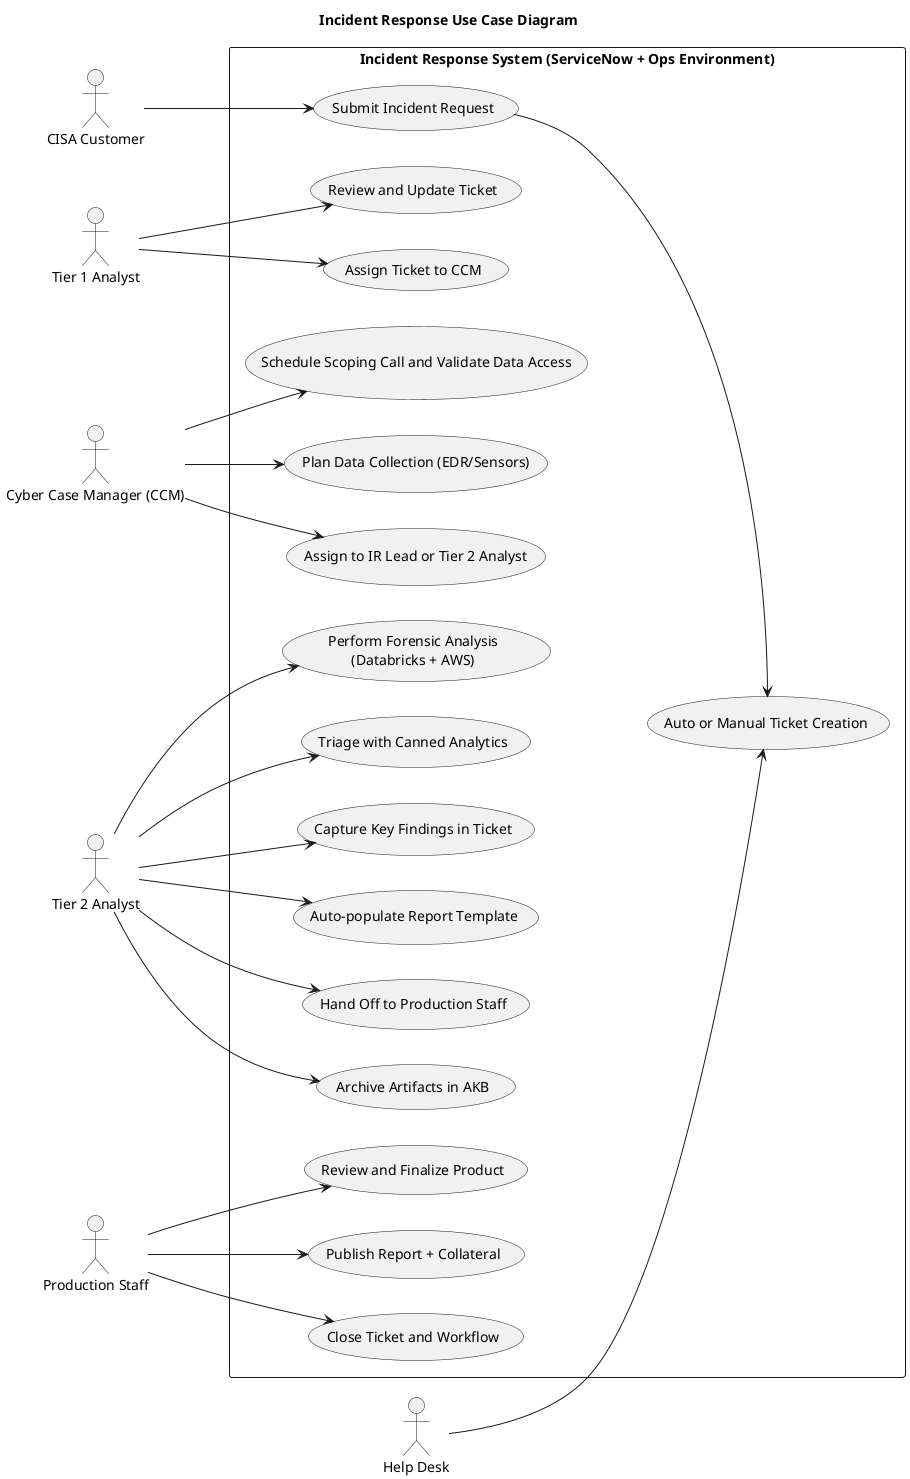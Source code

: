 @startuml
	left to right direction
	title Incident Response Use Case Diagram
	
	actor "CISA Customer" as Customer
	actor "Help Desk" as HelpDesk
	actor "Tier 1 Analyst" as Tier1
	actor "Cyber Case Manager (CCM)" as CCM
	actor "Tier 2 Analyst" as Tier2
	actor "Production Staff" as Prod
	
	rectangle "Incident Response System (ServiceNow + Ops Environment)" {
	    usecase "Submit Incident Request" as UC1
	    usecase "Auto or Manual Ticket Creation" as UC2
	    usecase "Review and Update Ticket" as UC3
	    usecase "Assign Ticket to CCM" as UC4
	    usecase "Schedule Scoping Call and Validate Data Access" as UC5
	    usecase "Plan Data Collection (EDR/Sensors)" as UC6
	    usecase "Assign to IR Lead or Tier 2 Analyst" as UC7
	    usecase "Perform Forensic Analysis\n(Databricks + AWS)" as UC8
	    usecase "Triage with Canned Analytics" as UC9
	    usecase "Capture Key Findings in Ticket" as UC10
	    usecase "Auto-populate Report Template" as UC11
	    usecase "Hand Off to Production Staff" as UC12
	    usecase "Archive Artifacts in AKB" as UC13
	    usecase "Review and Finalize Product" as UC14
	    usecase "Publish Report + Collateral" as UC15
	    usecase "Close Ticket and Workflow" as UC16
	}
	
	' Customer entry points
	Customer --> UC1
	HelpDesk --> UC2
	UC1 --> UC2
	
	' Tier 1 responsibilities
	Tier1 --> UC3
	Tier1 --> UC4
	
	' Case manager responsibilities
	CCM --> UC5
	CCM --> UC6
	CCM --> UC7
	
	' Tier 2 responsibilities
	Tier2 --> UC8
	Tier2 --> UC9
	Tier2 --> UC10
	Tier2 --> UC11
	Tier2 --> UC12
	Tier2 --> UC13
	
	' Production staff responsibilities
	Prod --> UC14
	Prod --> UC15
	Prod --> UC16

@enduml
